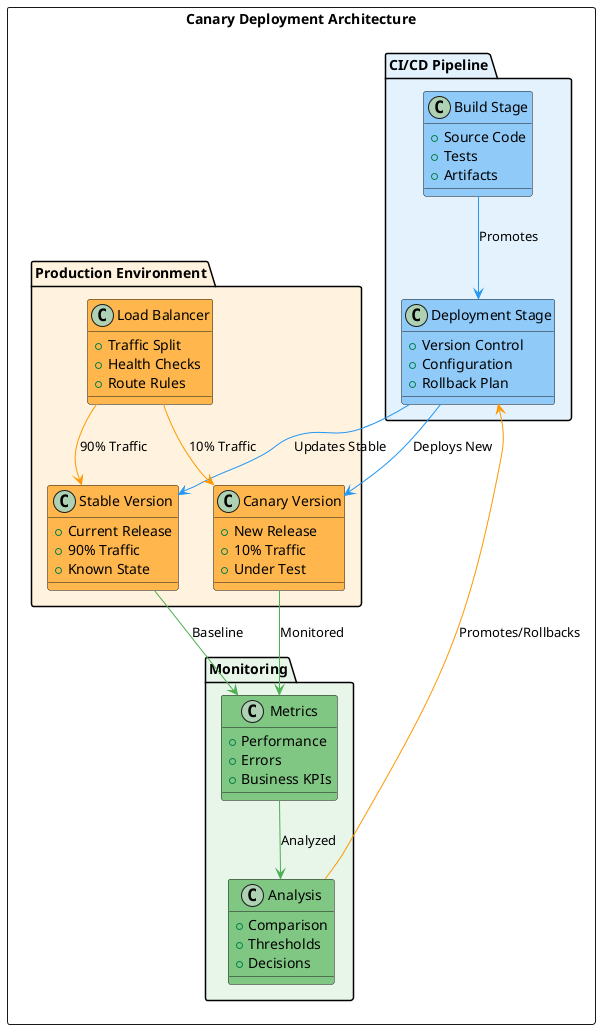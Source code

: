 @startuml "Canary Deployment Architecture"

!define RECTANGLE class

skinparam {
    BackgroundColor transparent
    ArrowColor #2C3E50
    BorderColor #2C3E50
    FontColor #2C3E50
    FontSize 14
}

rectangle "Canary Deployment Architecture" {
    package "CI/CD Pipeline" as CICD #E3F2FD {
        RECTANGLE "Build Stage" as BS #90CAF9 {
            + Source Code
            + Tests
            + Artifacts
        }
        
        RECTANGLE "Deployment Stage" as DS #90CAF9 {
            + Version Control
            + Configuration
            + Rollback Plan
        }
    }
    
    package "Production Environment" as PE #FFF3E0 {
        RECTANGLE "Load Balancer" as LB #FFB74D {
            + Traffic Split
            + Health Checks
            + Route Rules
        }
        
        RECTANGLE "Stable Version" as SV #FFB74D {
            + Current Release
            + 90% Traffic
            + Known State
        }
        
        RECTANGLE "Canary Version" as CV #FFB74D {
            + New Release
            + 10% Traffic
            + Under Test
        }
    }
    
    package "Monitoring" as MON #E8F5E9 {
        RECTANGLE "Metrics" as MET #81C784 {
            + Performance
            + Errors
            + Business KPIs
        }
        
        RECTANGLE "Analysis" as ANA #81C784 {
            + Comparison
            + Thresholds
            + Decisions
        }
    }
}

BS -[#2196F3]-> DS : "Promotes"
DS -[#2196F3]-> CV : "Deploys New"
DS -[#2196F3]-> SV : "Updates Stable"
LB -[#FF9800]-> SV : "90% Traffic"
LB -[#FF9800]-> CV : "10% Traffic"
CV -[#4CAF50]-> MET : "Monitored"
SV -[#4CAF50]-> MET : "Baseline"
MET -[#4CAF50]-> ANA : "Analyzed"
ANA -[#FF9800]-> DS : "Promotes/Rollbacks"

@enduml 